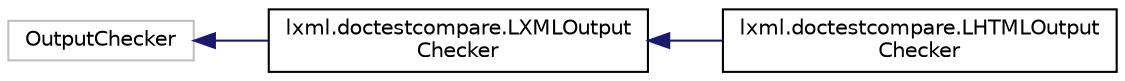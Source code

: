 digraph "Graphical Class Hierarchy"
{
 // LATEX_PDF_SIZE
  edge [fontname="Helvetica",fontsize="10",labelfontname="Helvetica",labelfontsize="10"];
  node [fontname="Helvetica",fontsize="10",shape=record];
  rankdir="LR";
  Node2865 [label="OutputChecker",height=0.2,width=0.4,color="grey75", fillcolor="white", style="filled",tooltip=" "];
  Node2865 -> Node0 [dir="back",color="midnightblue",fontsize="10",style="solid",fontname="Helvetica"];
  Node0 [label="lxml.doctestcompare.LXMLOutput\lChecker",height=0.2,width=0.4,color="black", fillcolor="white", style="filled",URL="$classlxml_1_1doctestcompare_1_1LXMLOutputChecker.html",tooltip=" "];
  Node0 -> Node1 [dir="back",color="midnightblue",fontsize="10",style="solid",fontname="Helvetica"];
  Node1 [label="lxml.doctestcompare.LHTMLOutput\lChecker",height=0.2,width=0.4,color="black", fillcolor="white", style="filled",URL="$classlxml_1_1doctestcompare_1_1LHTMLOutputChecker.html",tooltip=" "];
}
